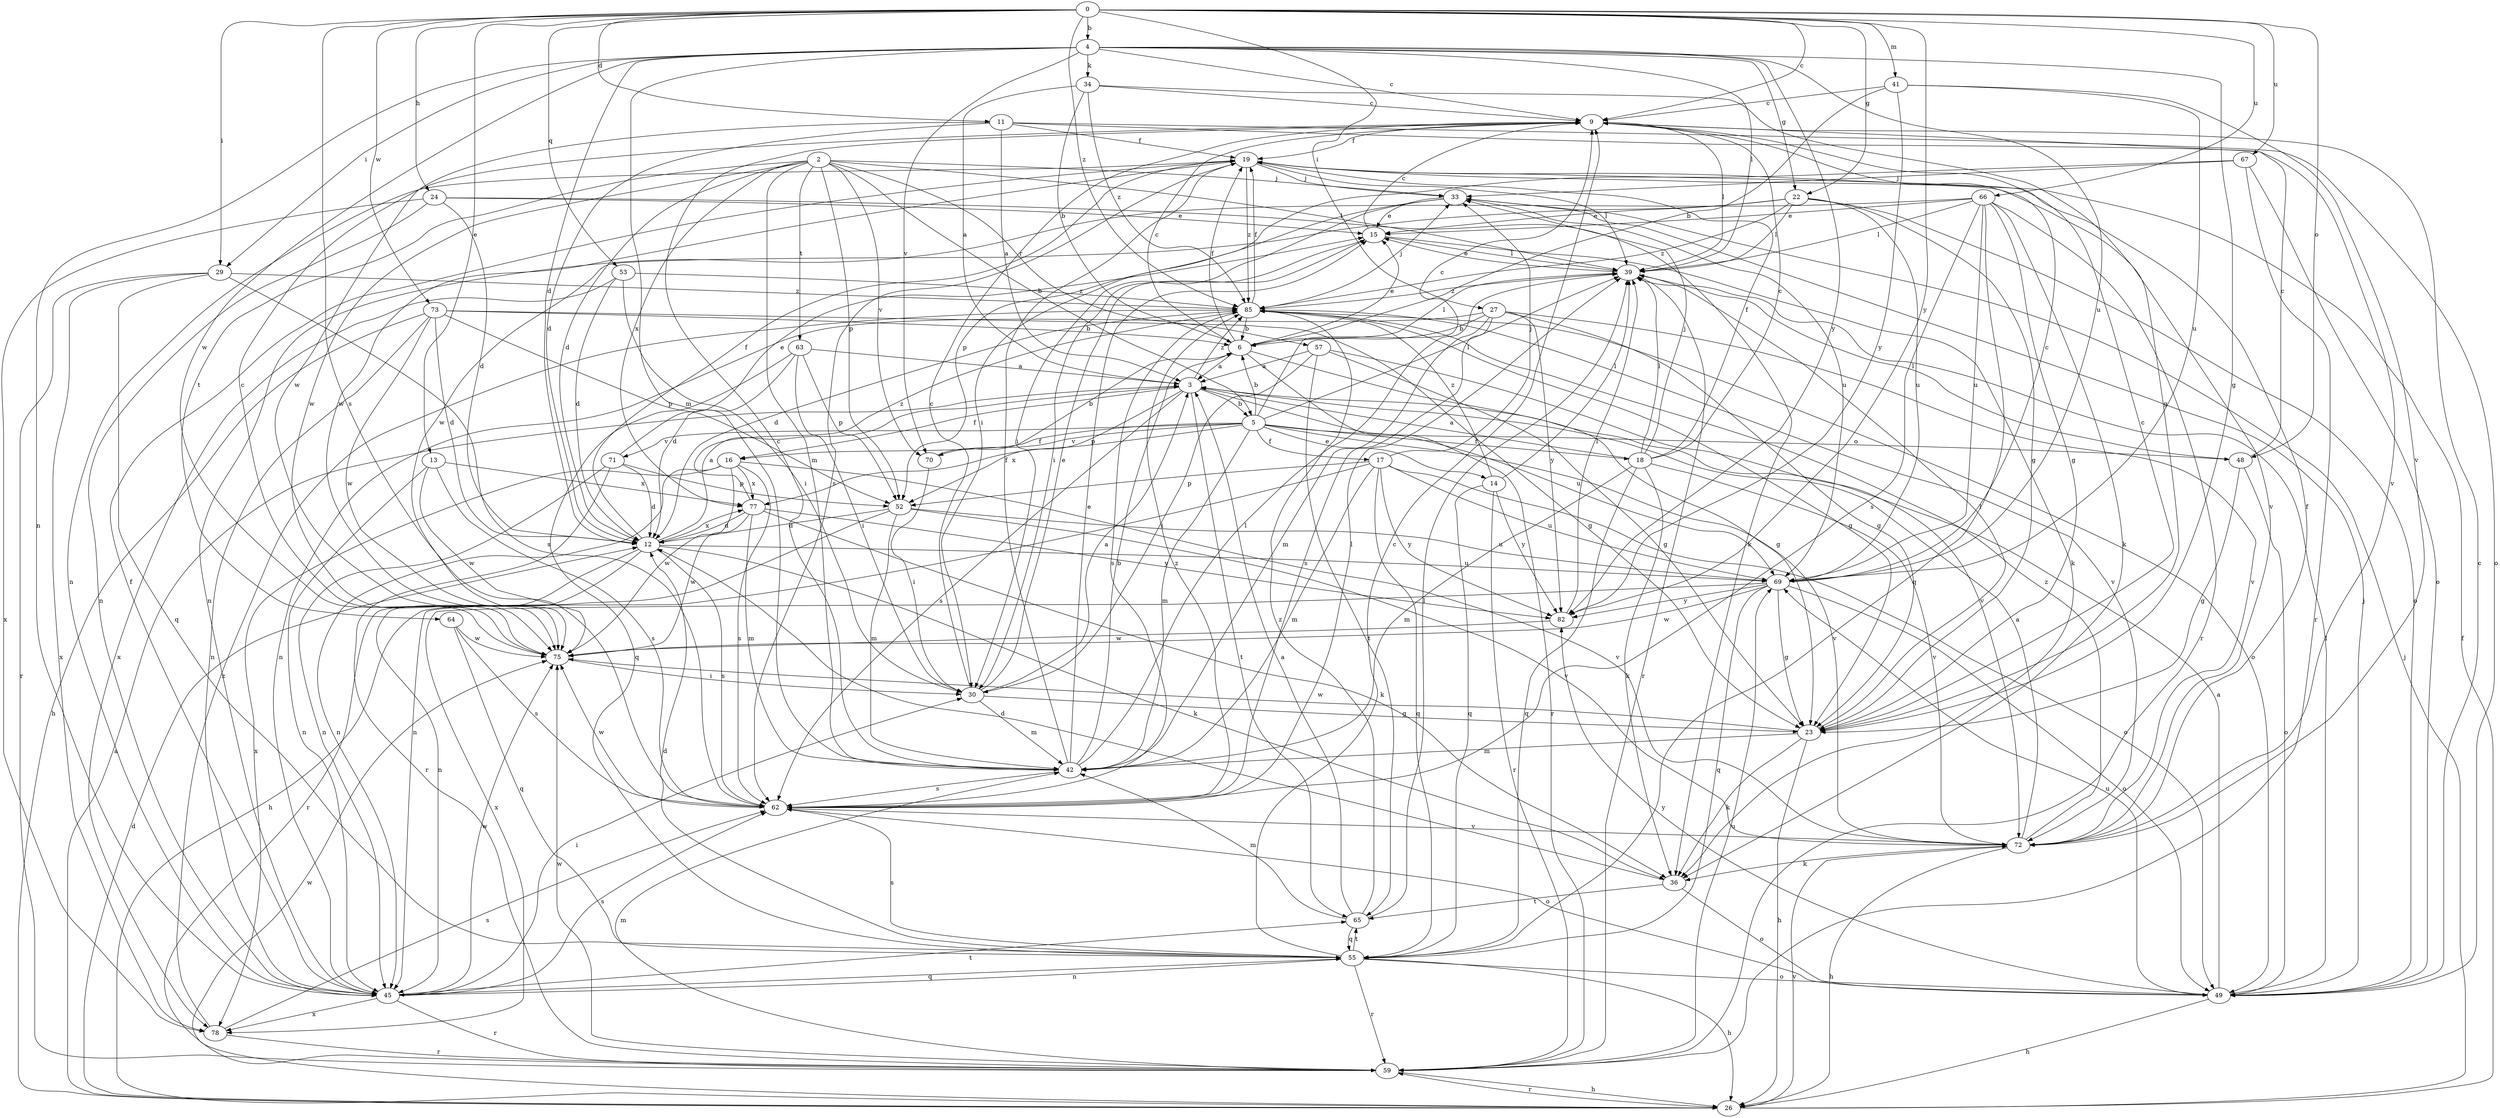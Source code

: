 strict digraph  {
0;
2;
3;
4;
5;
6;
9;
11;
12;
13;
14;
15;
16;
17;
18;
19;
22;
23;
24;
26;
27;
29;
30;
33;
34;
36;
39;
41;
42;
45;
48;
49;
52;
53;
55;
57;
59;
62;
63;
64;
65;
66;
67;
69;
70;
71;
72;
73;
75;
77;
78;
82;
85;
0 -> 4  [label=b];
0 -> 9  [label=c];
0 -> 11  [label=d];
0 -> 13  [label=e];
0 -> 22  [label=g];
0 -> 24  [label=h];
0 -> 27  [label=i];
0 -> 29  [label=i];
0 -> 41  [label=m];
0 -> 48  [label=o];
0 -> 53  [label=q];
0 -> 62  [label=s];
0 -> 66  [label=u];
0 -> 67  [label=u];
0 -> 73  [label=w];
0 -> 82  [label=y];
0 -> 85  [label=z];
2 -> 5  [label=b];
2 -> 12  [label=d];
2 -> 33  [label=j];
2 -> 39  [label=l];
2 -> 42  [label=m];
2 -> 52  [label=p];
2 -> 57  [label=r];
2 -> 63  [label=t];
2 -> 64  [label=t];
2 -> 70  [label=v];
2 -> 75  [label=w];
2 -> 77  [label=x];
3 -> 5  [label=b];
3 -> 16  [label=f];
3 -> 52  [label=p];
3 -> 62  [label=s];
3 -> 65  [label=t];
3 -> 69  [label=u];
3 -> 85  [label=z];
4 -> 9  [label=c];
4 -> 12  [label=d];
4 -> 22  [label=g];
4 -> 23  [label=g];
4 -> 29  [label=i];
4 -> 34  [label=k];
4 -> 39  [label=l];
4 -> 42  [label=m];
4 -> 45  [label=n];
4 -> 69  [label=u];
4 -> 70  [label=v];
4 -> 75  [label=w];
4 -> 82  [label=y];
5 -> 6  [label=b];
5 -> 9  [label=c];
5 -> 14  [label=e];
5 -> 16  [label=f];
5 -> 17  [label=f];
5 -> 18  [label=f];
5 -> 39  [label=l];
5 -> 42  [label=m];
5 -> 48  [label=o];
5 -> 70  [label=v];
5 -> 71  [label=v];
5 -> 72  [label=v];
5 -> 77  [label=x];
6 -> 3  [label=a];
6 -> 9  [label=c];
6 -> 15  [label=e];
6 -> 19  [label=f];
6 -> 23  [label=g];
6 -> 39  [label=l];
6 -> 59  [label=r];
9 -> 19  [label=f];
9 -> 39  [label=l];
11 -> 3  [label=a];
11 -> 12  [label=d];
11 -> 19  [label=f];
11 -> 49  [label=o];
11 -> 72  [label=v];
11 -> 75  [label=w];
12 -> 3  [label=a];
12 -> 19  [label=f];
12 -> 36  [label=k];
12 -> 45  [label=n];
12 -> 59  [label=r];
12 -> 62  [label=s];
12 -> 69  [label=u];
12 -> 77  [label=x];
13 -> 45  [label=n];
13 -> 62  [label=s];
13 -> 75  [label=w];
13 -> 77  [label=x];
14 -> 39  [label=l];
14 -> 55  [label=q];
14 -> 59  [label=r];
14 -> 82  [label=y];
14 -> 85  [label=z];
15 -> 9  [label=c];
15 -> 30  [label=i];
15 -> 36  [label=k];
15 -> 39  [label=l];
16 -> 45  [label=n];
16 -> 62  [label=s];
16 -> 72  [label=v];
16 -> 75  [label=w];
16 -> 77  [label=x];
16 -> 78  [label=x];
17 -> 33  [label=j];
17 -> 42  [label=m];
17 -> 45  [label=n];
17 -> 49  [label=o];
17 -> 52  [label=p];
17 -> 55  [label=q];
17 -> 69  [label=u];
17 -> 82  [label=y];
18 -> 3  [label=a];
18 -> 9  [label=c];
18 -> 19  [label=f];
18 -> 33  [label=j];
18 -> 36  [label=k];
18 -> 39  [label=l];
18 -> 42  [label=m];
18 -> 55  [label=q];
18 -> 72  [label=v];
19 -> 33  [label=j];
19 -> 39  [label=l];
19 -> 45  [label=n];
19 -> 62  [label=s];
19 -> 72  [label=v];
19 -> 75  [label=w];
19 -> 85  [label=z];
22 -> 15  [label=e];
22 -> 23  [label=g];
22 -> 39  [label=l];
22 -> 49  [label=o];
22 -> 69  [label=u];
22 -> 75  [label=w];
22 -> 85  [label=z];
23 -> 9  [label=c];
23 -> 26  [label=h];
23 -> 36  [label=k];
23 -> 39  [label=l];
23 -> 42  [label=m];
23 -> 75  [label=w];
24 -> 12  [label=d];
24 -> 15  [label=e];
24 -> 36  [label=k];
24 -> 45  [label=n];
24 -> 78  [label=x];
26 -> 3  [label=a];
26 -> 12  [label=d];
26 -> 19  [label=f];
26 -> 33  [label=j];
26 -> 59  [label=r];
26 -> 72  [label=v];
26 -> 75  [label=w];
27 -> 6  [label=b];
27 -> 23  [label=g];
27 -> 42  [label=m];
27 -> 45  [label=n];
27 -> 62  [label=s];
27 -> 72  [label=v];
27 -> 82  [label=y];
29 -> 55  [label=q];
29 -> 59  [label=r];
29 -> 62  [label=s];
29 -> 78  [label=x];
29 -> 85  [label=z];
30 -> 3  [label=a];
30 -> 9  [label=c];
30 -> 15  [label=e];
30 -> 23  [label=g];
30 -> 42  [label=m];
33 -> 15  [label=e];
33 -> 30  [label=i];
33 -> 52  [label=p];
33 -> 69  [label=u];
34 -> 3  [label=a];
34 -> 6  [label=b];
34 -> 9  [label=c];
34 -> 23  [label=g];
34 -> 85  [label=z];
36 -> 12  [label=d];
36 -> 49  [label=o];
36 -> 65  [label=t];
39 -> 15  [label=e];
39 -> 59  [label=r];
39 -> 85  [label=z];
41 -> 6  [label=b];
41 -> 9  [label=c];
41 -> 69  [label=u];
41 -> 72  [label=v];
41 -> 82  [label=y];
42 -> 6  [label=b];
42 -> 9  [label=c];
42 -> 15  [label=e];
42 -> 19  [label=f];
42 -> 39  [label=l];
42 -> 62  [label=s];
45 -> 19  [label=f];
45 -> 30  [label=i];
45 -> 55  [label=q];
45 -> 59  [label=r];
45 -> 62  [label=s];
45 -> 65  [label=t];
45 -> 75  [label=w];
45 -> 78  [label=x];
48 -> 9  [label=c];
48 -> 23  [label=g];
48 -> 39  [label=l];
48 -> 49  [label=o];
49 -> 3  [label=a];
49 -> 9  [label=c];
49 -> 26  [label=h];
49 -> 33  [label=j];
49 -> 39  [label=l];
49 -> 69  [label=u];
49 -> 82  [label=y];
52 -> 12  [label=d];
52 -> 26  [label=h];
52 -> 42  [label=m];
52 -> 69  [label=u];
52 -> 72  [label=v];
53 -> 12  [label=d];
53 -> 30  [label=i];
53 -> 78  [label=x];
53 -> 85  [label=z];
55 -> 9  [label=c];
55 -> 12  [label=d];
55 -> 26  [label=h];
55 -> 45  [label=n];
55 -> 49  [label=o];
55 -> 59  [label=r];
55 -> 62  [label=s];
55 -> 65  [label=t];
57 -> 3  [label=a];
57 -> 23  [label=g];
57 -> 30  [label=i];
57 -> 65  [label=t];
57 -> 72  [label=v];
59 -> 26  [label=h];
59 -> 42  [label=m];
59 -> 69  [label=u];
59 -> 75  [label=w];
62 -> 39  [label=l];
62 -> 49  [label=o];
62 -> 72  [label=v];
62 -> 75  [label=w];
62 -> 85  [label=z];
63 -> 3  [label=a];
63 -> 12  [label=d];
63 -> 30  [label=i];
63 -> 52  [label=p];
63 -> 55  [label=q];
64 -> 55  [label=q];
64 -> 62  [label=s];
64 -> 75  [label=w];
65 -> 3  [label=a];
65 -> 39  [label=l];
65 -> 42  [label=m];
65 -> 55  [label=q];
65 -> 85  [label=z];
66 -> 15  [label=e];
66 -> 23  [label=g];
66 -> 36  [label=k];
66 -> 39  [label=l];
66 -> 45  [label=n];
66 -> 55  [label=q];
66 -> 59  [label=r];
66 -> 62  [label=s];
66 -> 69  [label=u];
67 -> 30  [label=i];
67 -> 33  [label=j];
67 -> 49  [label=o];
67 -> 59  [label=r];
69 -> 9  [label=c];
69 -> 23  [label=g];
69 -> 49  [label=o];
69 -> 55  [label=q];
69 -> 75  [label=w];
69 -> 78  [label=x];
69 -> 82  [label=y];
70 -> 6  [label=b];
70 -> 30  [label=i];
71 -> 12  [label=d];
71 -> 15  [label=e];
71 -> 45  [label=n];
71 -> 52  [label=p];
71 -> 59  [label=r];
72 -> 3  [label=a];
72 -> 19  [label=f];
72 -> 26  [label=h];
72 -> 36  [label=k];
72 -> 85  [label=z];
73 -> 6  [label=b];
73 -> 12  [label=d];
73 -> 23  [label=g];
73 -> 26  [label=h];
73 -> 45  [label=n];
73 -> 52  [label=p];
73 -> 75  [label=w];
75 -> 9  [label=c];
75 -> 30  [label=i];
77 -> 12  [label=d];
77 -> 36  [label=k];
77 -> 42  [label=m];
77 -> 75  [label=w];
77 -> 82  [label=y];
77 -> 85  [label=z];
78 -> 59  [label=r];
78 -> 62  [label=s];
78 -> 85  [label=z];
82 -> 39  [label=l];
82 -> 75  [label=w];
85 -> 6  [label=b];
85 -> 12  [label=d];
85 -> 19  [label=f];
85 -> 23  [label=g];
85 -> 33  [label=j];
85 -> 49  [label=o];
85 -> 62  [label=s];
85 -> 72  [label=v];
}
